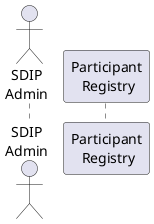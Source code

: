 @startuml
'https://plantuml.com/sequence-diagram

actor SDIP_ADMIN as "SDIP\nAdmin" order 1
participant PR as "Participant\n Registry" order 2


@enduml